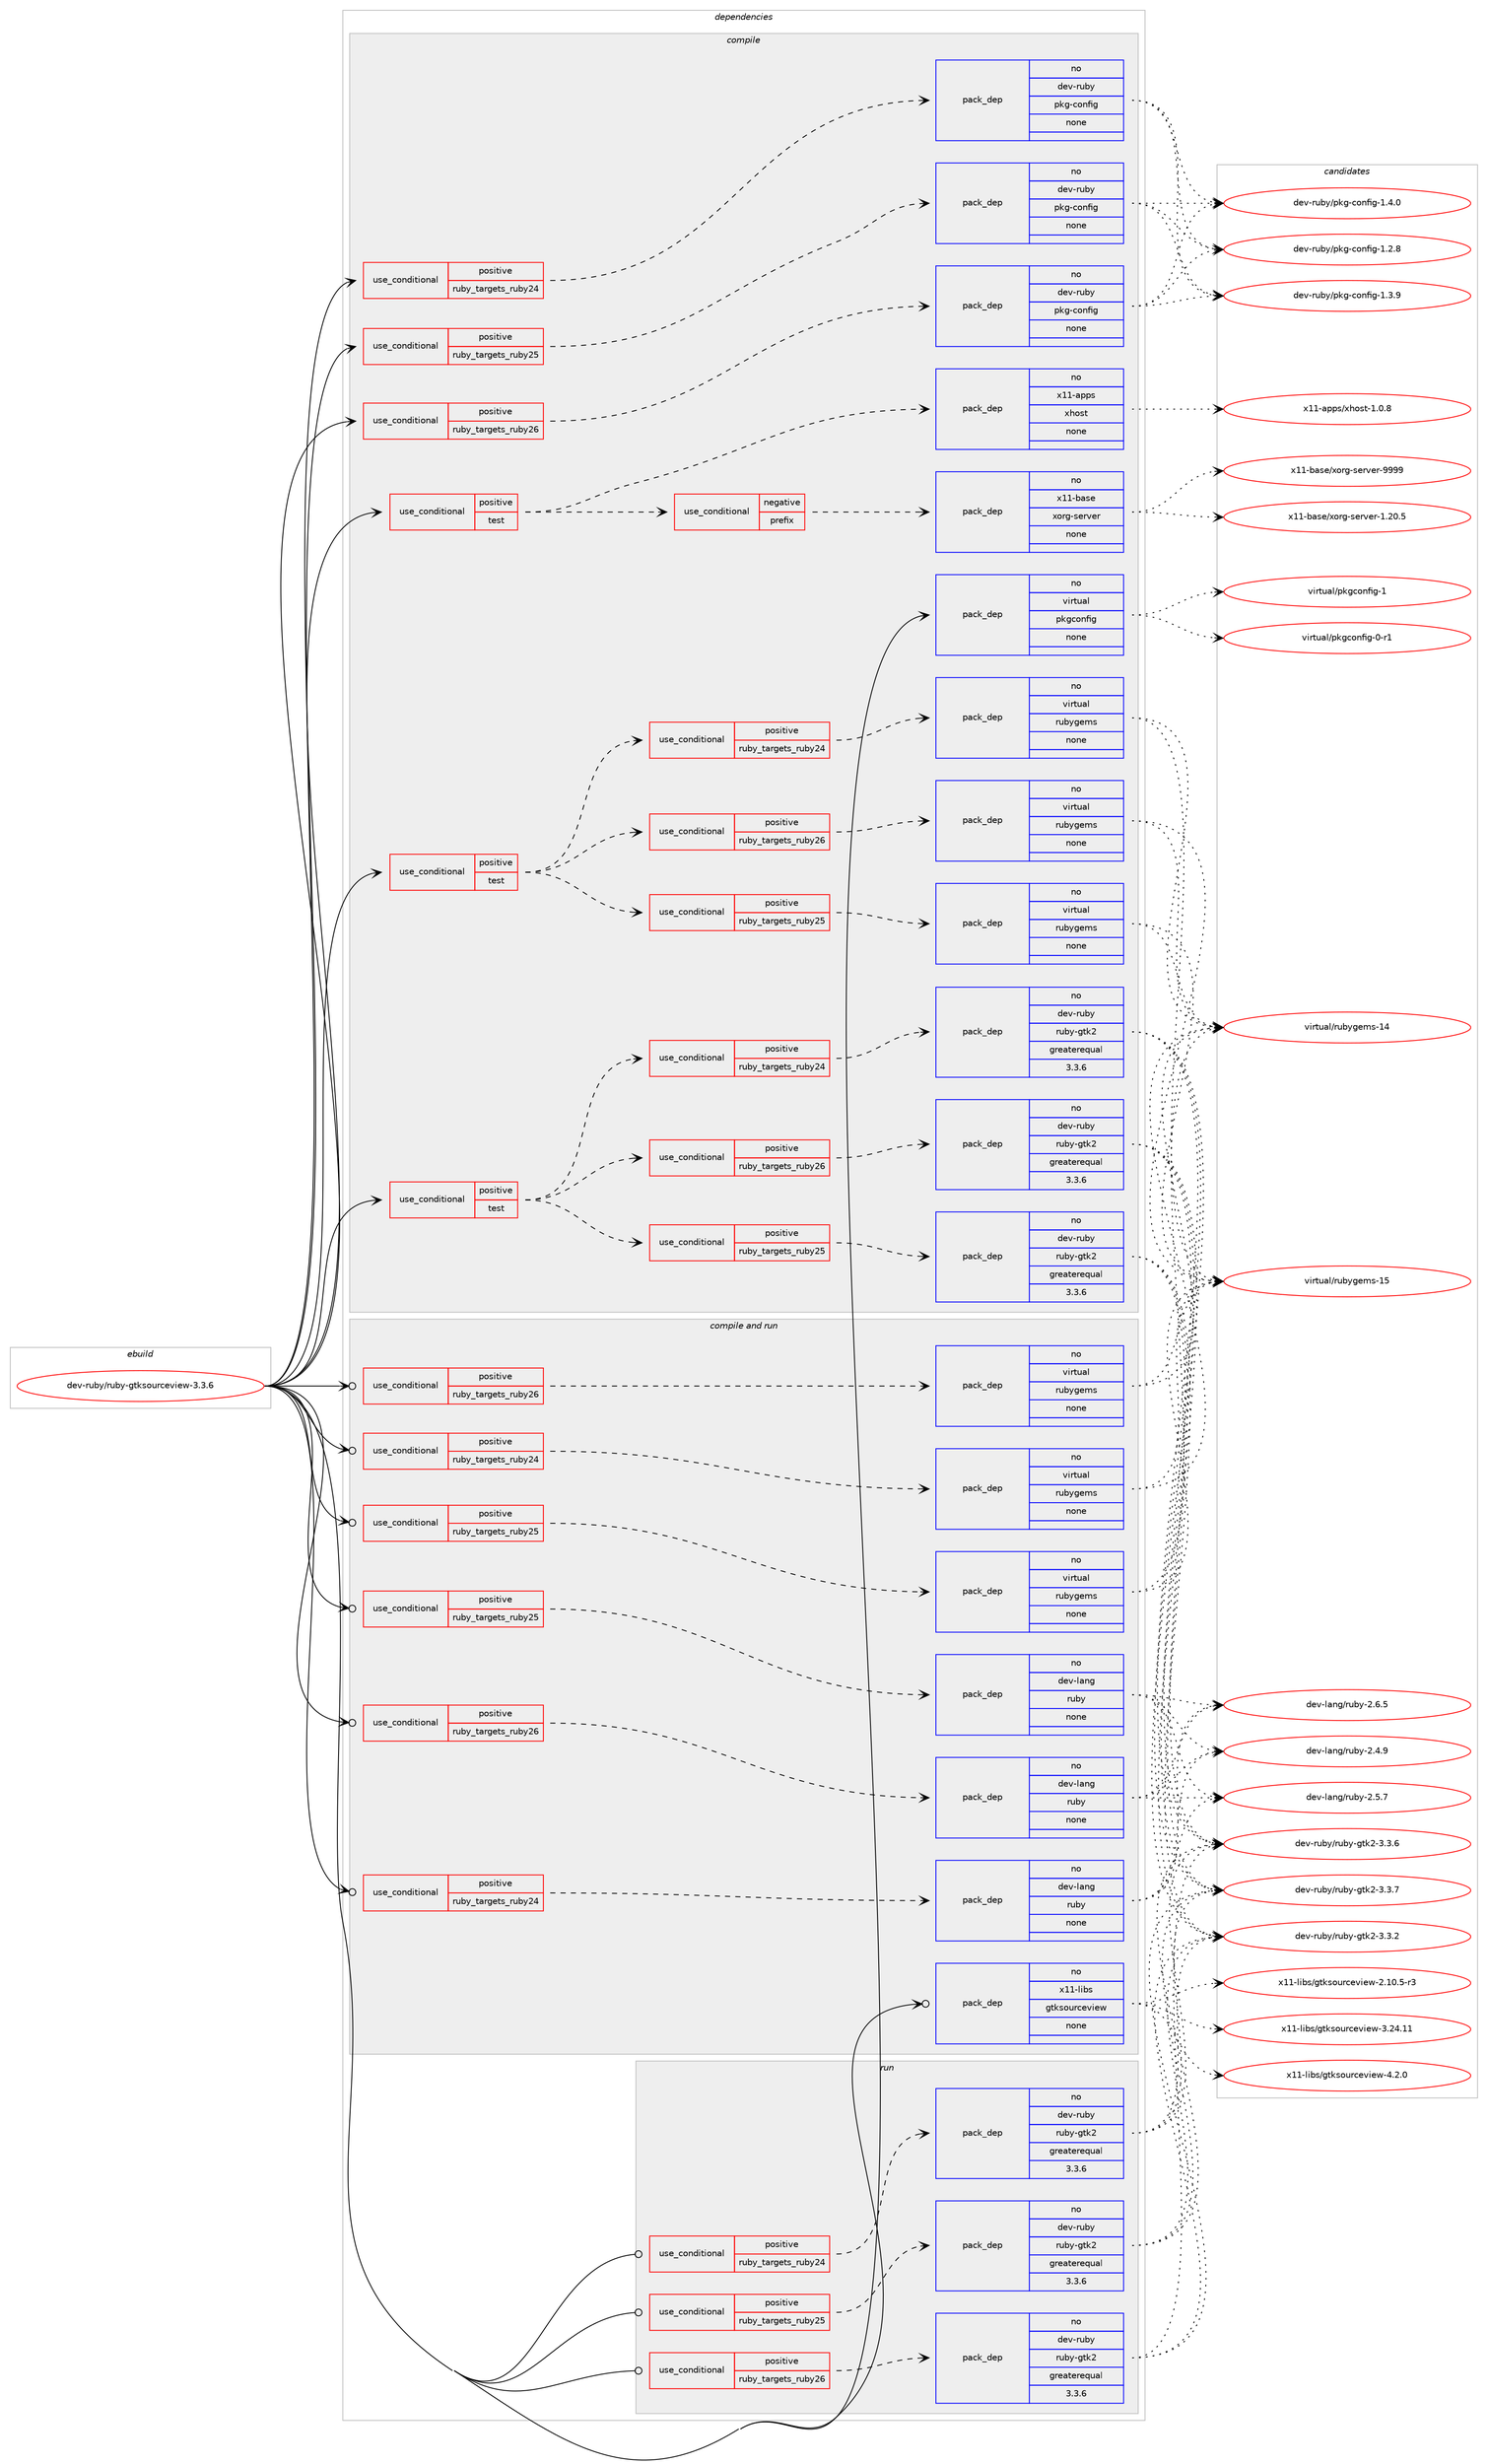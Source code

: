 digraph prolog {

# *************
# Graph options
# *************

newrank=true;
concentrate=true;
compound=true;
graph [rankdir=LR,fontname=Helvetica,fontsize=10,ranksep=1.5];#, ranksep=2.5, nodesep=0.2];
edge  [arrowhead=vee];
node  [fontname=Helvetica,fontsize=10];

# **********
# The ebuild
# **********

subgraph cluster_leftcol {
color=gray;
rank=same;
label=<<i>ebuild</i>>;
id [label="dev-ruby/ruby-gtksourceview-3.3.6", color=red, width=4, href="../dev-ruby/ruby-gtksourceview-3.3.6.svg"];
}

# ****************
# The dependencies
# ****************

subgraph cluster_midcol {
color=gray;
label=<<i>dependencies</i>>;
subgraph cluster_compile {
fillcolor="#eeeeee";
style=filled;
label=<<i>compile</i>>;
subgraph cond175519 {
dependency711649 [label=<<TABLE BORDER="0" CELLBORDER="1" CELLSPACING="0" CELLPADDING="4"><TR><TD ROWSPAN="3" CELLPADDING="10">use_conditional</TD></TR><TR><TD>positive</TD></TR><TR><TD>ruby_targets_ruby24</TD></TR></TABLE>>, shape=none, color=red];
subgraph pack524100 {
dependency711650 [label=<<TABLE BORDER="0" CELLBORDER="1" CELLSPACING="0" CELLPADDING="4" WIDTH="220"><TR><TD ROWSPAN="6" CELLPADDING="30">pack_dep</TD></TR><TR><TD WIDTH="110">no</TD></TR><TR><TD>dev-ruby</TD></TR><TR><TD>pkg-config</TD></TR><TR><TD>none</TD></TR><TR><TD></TD></TR></TABLE>>, shape=none, color=blue];
}
dependency711649:e -> dependency711650:w [weight=20,style="dashed",arrowhead="vee"];
}
id:e -> dependency711649:w [weight=20,style="solid",arrowhead="vee"];
subgraph cond175520 {
dependency711651 [label=<<TABLE BORDER="0" CELLBORDER="1" CELLSPACING="0" CELLPADDING="4"><TR><TD ROWSPAN="3" CELLPADDING="10">use_conditional</TD></TR><TR><TD>positive</TD></TR><TR><TD>ruby_targets_ruby25</TD></TR></TABLE>>, shape=none, color=red];
subgraph pack524101 {
dependency711652 [label=<<TABLE BORDER="0" CELLBORDER="1" CELLSPACING="0" CELLPADDING="4" WIDTH="220"><TR><TD ROWSPAN="6" CELLPADDING="30">pack_dep</TD></TR><TR><TD WIDTH="110">no</TD></TR><TR><TD>dev-ruby</TD></TR><TR><TD>pkg-config</TD></TR><TR><TD>none</TD></TR><TR><TD></TD></TR></TABLE>>, shape=none, color=blue];
}
dependency711651:e -> dependency711652:w [weight=20,style="dashed",arrowhead="vee"];
}
id:e -> dependency711651:w [weight=20,style="solid",arrowhead="vee"];
subgraph cond175521 {
dependency711653 [label=<<TABLE BORDER="0" CELLBORDER="1" CELLSPACING="0" CELLPADDING="4"><TR><TD ROWSPAN="3" CELLPADDING="10">use_conditional</TD></TR><TR><TD>positive</TD></TR><TR><TD>ruby_targets_ruby26</TD></TR></TABLE>>, shape=none, color=red];
subgraph pack524102 {
dependency711654 [label=<<TABLE BORDER="0" CELLBORDER="1" CELLSPACING="0" CELLPADDING="4" WIDTH="220"><TR><TD ROWSPAN="6" CELLPADDING="30">pack_dep</TD></TR><TR><TD WIDTH="110">no</TD></TR><TR><TD>dev-ruby</TD></TR><TR><TD>pkg-config</TD></TR><TR><TD>none</TD></TR><TR><TD></TD></TR></TABLE>>, shape=none, color=blue];
}
dependency711653:e -> dependency711654:w [weight=20,style="dashed",arrowhead="vee"];
}
id:e -> dependency711653:w [weight=20,style="solid",arrowhead="vee"];
subgraph cond175522 {
dependency711655 [label=<<TABLE BORDER="0" CELLBORDER="1" CELLSPACING="0" CELLPADDING="4"><TR><TD ROWSPAN="3" CELLPADDING="10">use_conditional</TD></TR><TR><TD>positive</TD></TR><TR><TD>test</TD></TR></TABLE>>, shape=none, color=red];
subgraph cond175523 {
dependency711656 [label=<<TABLE BORDER="0" CELLBORDER="1" CELLSPACING="0" CELLPADDING="4"><TR><TD ROWSPAN="3" CELLPADDING="10">use_conditional</TD></TR><TR><TD>negative</TD></TR><TR><TD>prefix</TD></TR></TABLE>>, shape=none, color=red];
subgraph pack524103 {
dependency711657 [label=<<TABLE BORDER="0" CELLBORDER="1" CELLSPACING="0" CELLPADDING="4" WIDTH="220"><TR><TD ROWSPAN="6" CELLPADDING="30">pack_dep</TD></TR><TR><TD WIDTH="110">no</TD></TR><TR><TD>x11-base</TD></TR><TR><TD>xorg-server</TD></TR><TR><TD>none</TD></TR><TR><TD></TD></TR></TABLE>>, shape=none, color=blue];
}
dependency711656:e -> dependency711657:w [weight=20,style="dashed",arrowhead="vee"];
}
dependency711655:e -> dependency711656:w [weight=20,style="dashed",arrowhead="vee"];
subgraph pack524104 {
dependency711658 [label=<<TABLE BORDER="0" CELLBORDER="1" CELLSPACING="0" CELLPADDING="4" WIDTH="220"><TR><TD ROWSPAN="6" CELLPADDING="30">pack_dep</TD></TR><TR><TD WIDTH="110">no</TD></TR><TR><TD>x11-apps</TD></TR><TR><TD>xhost</TD></TR><TR><TD>none</TD></TR><TR><TD></TD></TR></TABLE>>, shape=none, color=blue];
}
dependency711655:e -> dependency711658:w [weight=20,style="dashed",arrowhead="vee"];
}
id:e -> dependency711655:w [weight=20,style="solid",arrowhead="vee"];
subgraph cond175524 {
dependency711659 [label=<<TABLE BORDER="0" CELLBORDER="1" CELLSPACING="0" CELLPADDING="4"><TR><TD ROWSPAN="3" CELLPADDING="10">use_conditional</TD></TR><TR><TD>positive</TD></TR><TR><TD>test</TD></TR></TABLE>>, shape=none, color=red];
subgraph cond175525 {
dependency711660 [label=<<TABLE BORDER="0" CELLBORDER="1" CELLSPACING="0" CELLPADDING="4"><TR><TD ROWSPAN="3" CELLPADDING="10">use_conditional</TD></TR><TR><TD>positive</TD></TR><TR><TD>ruby_targets_ruby24</TD></TR></TABLE>>, shape=none, color=red];
subgraph pack524105 {
dependency711661 [label=<<TABLE BORDER="0" CELLBORDER="1" CELLSPACING="0" CELLPADDING="4" WIDTH="220"><TR><TD ROWSPAN="6" CELLPADDING="30">pack_dep</TD></TR><TR><TD WIDTH="110">no</TD></TR><TR><TD>dev-ruby</TD></TR><TR><TD>ruby-gtk2</TD></TR><TR><TD>greaterequal</TD></TR><TR><TD>3.3.6</TD></TR></TABLE>>, shape=none, color=blue];
}
dependency711660:e -> dependency711661:w [weight=20,style="dashed",arrowhead="vee"];
}
dependency711659:e -> dependency711660:w [weight=20,style="dashed",arrowhead="vee"];
subgraph cond175526 {
dependency711662 [label=<<TABLE BORDER="0" CELLBORDER="1" CELLSPACING="0" CELLPADDING="4"><TR><TD ROWSPAN="3" CELLPADDING="10">use_conditional</TD></TR><TR><TD>positive</TD></TR><TR><TD>ruby_targets_ruby25</TD></TR></TABLE>>, shape=none, color=red];
subgraph pack524106 {
dependency711663 [label=<<TABLE BORDER="0" CELLBORDER="1" CELLSPACING="0" CELLPADDING="4" WIDTH="220"><TR><TD ROWSPAN="6" CELLPADDING="30">pack_dep</TD></TR><TR><TD WIDTH="110">no</TD></TR><TR><TD>dev-ruby</TD></TR><TR><TD>ruby-gtk2</TD></TR><TR><TD>greaterequal</TD></TR><TR><TD>3.3.6</TD></TR></TABLE>>, shape=none, color=blue];
}
dependency711662:e -> dependency711663:w [weight=20,style="dashed",arrowhead="vee"];
}
dependency711659:e -> dependency711662:w [weight=20,style="dashed",arrowhead="vee"];
subgraph cond175527 {
dependency711664 [label=<<TABLE BORDER="0" CELLBORDER="1" CELLSPACING="0" CELLPADDING="4"><TR><TD ROWSPAN="3" CELLPADDING="10">use_conditional</TD></TR><TR><TD>positive</TD></TR><TR><TD>ruby_targets_ruby26</TD></TR></TABLE>>, shape=none, color=red];
subgraph pack524107 {
dependency711665 [label=<<TABLE BORDER="0" CELLBORDER="1" CELLSPACING="0" CELLPADDING="4" WIDTH="220"><TR><TD ROWSPAN="6" CELLPADDING="30">pack_dep</TD></TR><TR><TD WIDTH="110">no</TD></TR><TR><TD>dev-ruby</TD></TR><TR><TD>ruby-gtk2</TD></TR><TR><TD>greaterequal</TD></TR><TR><TD>3.3.6</TD></TR></TABLE>>, shape=none, color=blue];
}
dependency711664:e -> dependency711665:w [weight=20,style="dashed",arrowhead="vee"];
}
dependency711659:e -> dependency711664:w [weight=20,style="dashed",arrowhead="vee"];
}
id:e -> dependency711659:w [weight=20,style="solid",arrowhead="vee"];
subgraph cond175528 {
dependency711666 [label=<<TABLE BORDER="0" CELLBORDER="1" CELLSPACING="0" CELLPADDING="4"><TR><TD ROWSPAN="3" CELLPADDING="10">use_conditional</TD></TR><TR><TD>positive</TD></TR><TR><TD>test</TD></TR></TABLE>>, shape=none, color=red];
subgraph cond175529 {
dependency711667 [label=<<TABLE BORDER="0" CELLBORDER="1" CELLSPACING="0" CELLPADDING="4"><TR><TD ROWSPAN="3" CELLPADDING="10">use_conditional</TD></TR><TR><TD>positive</TD></TR><TR><TD>ruby_targets_ruby24</TD></TR></TABLE>>, shape=none, color=red];
subgraph pack524108 {
dependency711668 [label=<<TABLE BORDER="0" CELLBORDER="1" CELLSPACING="0" CELLPADDING="4" WIDTH="220"><TR><TD ROWSPAN="6" CELLPADDING="30">pack_dep</TD></TR><TR><TD WIDTH="110">no</TD></TR><TR><TD>virtual</TD></TR><TR><TD>rubygems</TD></TR><TR><TD>none</TD></TR><TR><TD></TD></TR></TABLE>>, shape=none, color=blue];
}
dependency711667:e -> dependency711668:w [weight=20,style="dashed",arrowhead="vee"];
}
dependency711666:e -> dependency711667:w [weight=20,style="dashed",arrowhead="vee"];
subgraph cond175530 {
dependency711669 [label=<<TABLE BORDER="0" CELLBORDER="1" CELLSPACING="0" CELLPADDING="4"><TR><TD ROWSPAN="3" CELLPADDING="10">use_conditional</TD></TR><TR><TD>positive</TD></TR><TR><TD>ruby_targets_ruby25</TD></TR></TABLE>>, shape=none, color=red];
subgraph pack524109 {
dependency711670 [label=<<TABLE BORDER="0" CELLBORDER="1" CELLSPACING="0" CELLPADDING="4" WIDTH="220"><TR><TD ROWSPAN="6" CELLPADDING="30">pack_dep</TD></TR><TR><TD WIDTH="110">no</TD></TR><TR><TD>virtual</TD></TR><TR><TD>rubygems</TD></TR><TR><TD>none</TD></TR><TR><TD></TD></TR></TABLE>>, shape=none, color=blue];
}
dependency711669:e -> dependency711670:w [weight=20,style="dashed",arrowhead="vee"];
}
dependency711666:e -> dependency711669:w [weight=20,style="dashed",arrowhead="vee"];
subgraph cond175531 {
dependency711671 [label=<<TABLE BORDER="0" CELLBORDER="1" CELLSPACING="0" CELLPADDING="4"><TR><TD ROWSPAN="3" CELLPADDING="10">use_conditional</TD></TR><TR><TD>positive</TD></TR><TR><TD>ruby_targets_ruby26</TD></TR></TABLE>>, shape=none, color=red];
subgraph pack524110 {
dependency711672 [label=<<TABLE BORDER="0" CELLBORDER="1" CELLSPACING="0" CELLPADDING="4" WIDTH="220"><TR><TD ROWSPAN="6" CELLPADDING="30">pack_dep</TD></TR><TR><TD WIDTH="110">no</TD></TR><TR><TD>virtual</TD></TR><TR><TD>rubygems</TD></TR><TR><TD>none</TD></TR><TR><TD></TD></TR></TABLE>>, shape=none, color=blue];
}
dependency711671:e -> dependency711672:w [weight=20,style="dashed",arrowhead="vee"];
}
dependency711666:e -> dependency711671:w [weight=20,style="dashed",arrowhead="vee"];
}
id:e -> dependency711666:w [weight=20,style="solid",arrowhead="vee"];
subgraph pack524111 {
dependency711673 [label=<<TABLE BORDER="0" CELLBORDER="1" CELLSPACING="0" CELLPADDING="4" WIDTH="220"><TR><TD ROWSPAN="6" CELLPADDING="30">pack_dep</TD></TR><TR><TD WIDTH="110">no</TD></TR><TR><TD>virtual</TD></TR><TR><TD>pkgconfig</TD></TR><TR><TD>none</TD></TR><TR><TD></TD></TR></TABLE>>, shape=none, color=blue];
}
id:e -> dependency711673:w [weight=20,style="solid",arrowhead="vee"];
}
subgraph cluster_compileandrun {
fillcolor="#eeeeee";
style=filled;
label=<<i>compile and run</i>>;
subgraph cond175532 {
dependency711674 [label=<<TABLE BORDER="0" CELLBORDER="1" CELLSPACING="0" CELLPADDING="4"><TR><TD ROWSPAN="3" CELLPADDING="10">use_conditional</TD></TR><TR><TD>positive</TD></TR><TR><TD>ruby_targets_ruby24</TD></TR></TABLE>>, shape=none, color=red];
subgraph pack524112 {
dependency711675 [label=<<TABLE BORDER="0" CELLBORDER="1" CELLSPACING="0" CELLPADDING="4" WIDTH="220"><TR><TD ROWSPAN="6" CELLPADDING="30">pack_dep</TD></TR><TR><TD WIDTH="110">no</TD></TR><TR><TD>dev-lang</TD></TR><TR><TD>ruby</TD></TR><TR><TD>none</TD></TR><TR><TD></TD></TR></TABLE>>, shape=none, color=blue];
}
dependency711674:e -> dependency711675:w [weight=20,style="dashed",arrowhead="vee"];
}
id:e -> dependency711674:w [weight=20,style="solid",arrowhead="odotvee"];
subgraph cond175533 {
dependency711676 [label=<<TABLE BORDER="0" CELLBORDER="1" CELLSPACING="0" CELLPADDING="4"><TR><TD ROWSPAN="3" CELLPADDING="10">use_conditional</TD></TR><TR><TD>positive</TD></TR><TR><TD>ruby_targets_ruby24</TD></TR></TABLE>>, shape=none, color=red];
subgraph pack524113 {
dependency711677 [label=<<TABLE BORDER="0" CELLBORDER="1" CELLSPACING="0" CELLPADDING="4" WIDTH="220"><TR><TD ROWSPAN="6" CELLPADDING="30">pack_dep</TD></TR><TR><TD WIDTH="110">no</TD></TR><TR><TD>virtual</TD></TR><TR><TD>rubygems</TD></TR><TR><TD>none</TD></TR><TR><TD></TD></TR></TABLE>>, shape=none, color=blue];
}
dependency711676:e -> dependency711677:w [weight=20,style="dashed",arrowhead="vee"];
}
id:e -> dependency711676:w [weight=20,style="solid",arrowhead="odotvee"];
subgraph cond175534 {
dependency711678 [label=<<TABLE BORDER="0" CELLBORDER="1" CELLSPACING="0" CELLPADDING="4"><TR><TD ROWSPAN="3" CELLPADDING="10">use_conditional</TD></TR><TR><TD>positive</TD></TR><TR><TD>ruby_targets_ruby25</TD></TR></TABLE>>, shape=none, color=red];
subgraph pack524114 {
dependency711679 [label=<<TABLE BORDER="0" CELLBORDER="1" CELLSPACING="0" CELLPADDING="4" WIDTH="220"><TR><TD ROWSPAN="6" CELLPADDING="30">pack_dep</TD></TR><TR><TD WIDTH="110">no</TD></TR><TR><TD>dev-lang</TD></TR><TR><TD>ruby</TD></TR><TR><TD>none</TD></TR><TR><TD></TD></TR></TABLE>>, shape=none, color=blue];
}
dependency711678:e -> dependency711679:w [weight=20,style="dashed",arrowhead="vee"];
}
id:e -> dependency711678:w [weight=20,style="solid",arrowhead="odotvee"];
subgraph cond175535 {
dependency711680 [label=<<TABLE BORDER="0" CELLBORDER="1" CELLSPACING="0" CELLPADDING="4"><TR><TD ROWSPAN="3" CELLPADDING="10">use_conditional</TD></TR><TR><TD>positive</TD></TR><TR><TD>ruby_targets_ruby25</TD></TR></TABLE>>, shape=none, color=red];
subgraph pack524115 {
dependency711681 [label=<<TABLE BORDER="0" CELLBORDER="1" CELLSPACING="0" CELLPADDING="4" WIDTH="220"><TR><TD ROWSPAN="6" CELLPADDING="30">pack_dep</TD></TR><TR><TD WIDTH="110">no</TD></TR><TR><TD>virtual</TD></TR><TR><TD>rubygems</TD></TR><TR><TD>none</TD></TR><TR><TD></TD></TR></TABLE>>, shape=none, color=blue];
}
dependency711680:e -> dependency711681:w [weight=20,style="dashed",arrowhead="vee"];
}
id:e -> dependency711680:w [weight=20,style="solid",arrowhead="odotvee"];
subgraph cond175536 {
dependency711682 [label=<<TABLE BORDER="0" CELLBORDER="1" CELLSPACING="0" CELLPADDING="4"><TR><TD ROWSPAN="3" CELLPADDING="10">use_conditional</TD></TR><TR><TD>positive</TD></TR><TR><TD>ruby_targets_ruby26</TD></TR></TABLE>>, shape=none, color=red];
subgraph pack524116 {
dependency711683 [label=<<TABLE BORDER="0" CELLBORDER="1" CELLSPACING="0" CELLPADDING="4" WIDTH="220"><TR><TD ROWSPAN="6" CELLPADDING="30">pack_dep</TD></TR><TR><TD WIDTH="110">no</TD></TR><TR><TD>dev-lang</TD></TR><TR><TD>ruby</TD></TR><TR><TD>none</TD></TR><TR><TD></TD></TR></TABLE>>, shape=none, color=blue];
}
dependency711682:e -> dependency711683:w [weight=20,style="dashed",arrowhead="vee"];
}
id:e -> dependency711682:w [weight=20,style="solid",arrowhead="odotvee"];
subgraph cond175537 {
dependency711684 [label=<<TABLE BORDER="0" CELLBORDER="1" CELLSPACING="0" CELLPADDING="4"><TR><TD ROWSPAN="3" CELLPADDING="10">use_conditional</TD></TR><TR><TD>positive</TD></TR><TR><TD>ruby_targets_ruby26</TD></TR></TABLE>>, shape=none, color=red];
subgraph pack524117 {
dependency711685 [label=<<TABLE BORDER="0" CELLBORDER="1" CELLSPACING="0" CELLPADDING="4" WIDTH="220"><TR><TD ROWSPAN="6" CELLPADDING="30">pack_dep</TD></TR><TR><TD WIDTH="110">no</TD></TR><TR><TD>virtual</TD></TR><TR><TD>rubygems</TD></TR><TR><TD>none</TD></TR><TR><TD></TD></TR></TABLE>>, shape=none, color=blue];
}
dependency711684:e -> dependency711685:w [weight=20,style="dashed",arrowhead="vee"];
}
id:e -> dependency711684:w [weight=20,style="solid",arrowhead="odotvee"];
subgraph pack524118 {
dependency711686 [label=<<TABLE BORDER="0" CELLBORDER="1" CELLSPACING="0" CELLPADDING="4" WIDTH="220"><TR><TD ROWSPAN="6" CELLPADDING="30">pack_dep</TD></TR><TR><TD WIDTH="110">no</TD></TR><TR><TD>x11-libs</TD></TR><TR><TD>gtksourceview</TD></TR><TR><TD>none</TD></TR><TR><TD></TD></TR></TABLE>>, shape=none, color=blue];
}
id:e -> dependency711686:w [weight=20,style="solid",arrowhead="odotvee"];
}
subgraph cluster_run {
fillcolor="#eeeeee";
style=filled;
label=<<i>run</i>>;
subgraph cond175538 {
dependency711687 [label=<<TABLE BORDER="0" CELLBORDER="1" CELLSPACING="0" CELLPADDING="4"><TR><TD ROWSPAN="3" CELLPADDING="10">use_conditional</TD></TR><TR><TD>positive</TD></TR><TR><TD>ruby_targets_ruby24</TD></TR></TABLE>>, shape=none, color=red];
subgraph pack524119 {
dependency711688 [label=<<TABLE BORDER="0" CELLBORDER="1" CELLSPACING="0" CELLPADDING="4" WIDTH="220"><TR><TD ROWSPAN="6" CELLPADDING="30">pack_dep</TD></TR><TR><TD WIDTH="110">no</TD></TR><TR><TD>dev-ruby</TD></TR><TR><TD>ruby-gtk2</TD></TR><TR><TD>greaterequal</TD></TR><TR><TD>3.3.6</TD></TR></TABLE>>, shape=none, color=blue];
}
dependency711687:e -> dependency711688:w [weight=20,style="dashed",arrowhead="vee"];
}
id:e -> dependency711687:w [weight=20,style="solid",arrowhead="odot"];
subgraph cond175539 {
dependency711689 [label=<<TABLE BORDER="0" CELLBORDER="1" CELLSPACING="0" CELLPADDING="4"><TR><TD ROWSPAN="3" CELLPADDING="10">use_conditional</TD></TR><TR><TD>positive</TD></TR><TR><TD>ruby_targets_ruby25</TD></TR></TABLE>>, shape=none, color=red];
subgraph pack524120 {
dependency711690 [label=<<TABLE BORDER="0" CELLBORDER="1" CELLSPACING="0" CELLPADDING="4" WIDTH="220"><TR><TD ROWSPAN="6" CELLPADDING="30">pack_dep</TD></TR><TR><TD WIDTH="110">no</TD></TR><TR><TD>dev-ruby</TD></TR><TR><TD>ruby-gtk2</TD></TR><TR><TD>greaterequal</TD></TR><TR><TD>3.3.6</TD></TR></TABLE>>, shape=none, color=blue];
}
dependency711689:e -> dependency711690:w [weight=20,style="dashed",arrowhead="vee"];
}
id:e -> dependency711689:w [weight=20,style="solid",arrowhead="odot"];
subgraph cond175540 {
dependency711691 [label=<<TABLE BORDER="0" CELLBORDER="1" CELLSPACING="0" CELLPADDING="4"><TR><TD ROWSPAN="3" CELLPADDING="10">use_conditional</TD></TR><TR><TD>positive</TD></TR><TR><TD>ruby_targets_ruby26</TD></TR></TABLE>>, shape=none, color=red];
subgraph pack524121 {
dependency711692 [label=<<TABLE BORDER="0" CELLBORDER="1" CELLSPACING="0" CELLPADDING="4" WIDTH="220"><TR><TD ROWSPAN="6" CELLPADDING="30">pack_dep</TD></TR><TR><TD WIDTH="110">no</TD></TR><TR><TD>dev-ruby</TD></TR><TR><TD>ruby-gtk2</TD></TR><TR><TD>greaterequal</TD></TR><TR><TD>3.3.6</TD></TR></TABLE>>, shape=none, color=blue];
}
dependency711691:e -> dependency711692:w [weight=20,style="dashed",arrowhead="vee"];
}
id:e -> dependency711691:w [weight=20,style="solid",arrowhead="odot"];
}
}

# **************
# The candidates
# **************

subgraph cluster_choices {
rank=same;
color=gray;
label=<<i>candidates</i>>;

subgraph choice524100 {
color=black;
nodesep=1;
choice1001011184511411798121471121071034599111110102105103454946504656 [label="dev-ruby/pkg-config-1.2.8", color=red, width=4,href="../dev-ruby/pkg-config-1.2.8.svg"];
choice1001011184511411798121471121071034599111110102105103454946514657 [label="dev-ruby/pkg-config-1.3.9", color=red, width=4,href="../dev-ruby/pkg-config-1.3.9.svg"];
choice1001011184511411798121471121071034599111110102105103454946524648 [label="dev-ruby/pkg-config-1.4.0", color=red, width=4,href="../dev-ruby/pkg-config-1.4.0.svg"];
dependency711650:e -> choice1001011184511411798121471121071034599111110102105103454946504656:w [style=dotted,weight="100"];
dependency711650:e -> choice1001011184511411798121471121071034599111110102105103454946514657:w [style=dotted,weight="100"];
dependency711650:e -> choice1001011184511411798121471121071034599111110102105103454946524648:w [style=dotted,weight="100"];
}
subgraph choice524101 {
color=black;
nodesep=1;
choice1001011184511411798121471121071034599111110102105103454946504656 [label="dev-ruby/pkg-config-1.2.8", color=red, width=4,href="../dev-ruby/pkg-config-1.2.8.svg"];
choice1001011184511411798121471121071034599111110102105103454946514657 [label="dev-ruby/pkg-config-1.3.9", color=red, width=4,href="../dev-ruby/pkg-config-1.3.9.svg"];
choice1001011184511411798121471121071034599111110102105103454946524648 [label="dev-ruby/pkg-config-1.4.0", color=red, width=4,href="../dev-ruby/pkg-config-1.4.0.svg"];
dependency711652:e -> choice1001011184511411798121471121071034599111110102105103454946504656:w [style=dotted,weight="100"];
dependency711652:e -> choice1001011184511411798121471121071034599111110102105103454946514657:w [style=dotted,weight="100"];
dependency711652:e -> choice1001011184511411798121471121071034599111110102105103454946524648:w [style=dotted,weight="100"];
}
subgraph choice524102 {
color=black;
nodesep=1;
choice1001011184511411798121471121071034599111110102105103454946504656 [label="dev-ruby/pkg-config-1.2.8", color=red, width=4,href="../dev-ruby/pkg-config-1.2.8.svg"];
choice1001011184511411798121471121071034599111110102105103454946514657 [label="dev-ruby/pkg-config-1.3.9", color=red, width=4,href="../dev-ruby/pkg-config-1.3.9.svg"];
choice1001011184511411798121471121071034599111110102105103454946524648 [label="dev-ruby/pkg-config-1.4.0", color=red, width=4,href="../dev-ruby/pkg-config-1.4.0.svg"];
dependency711654:e -> choice1001011184511411798121471121071034599111110102105103454946504656:w [style=dotted,weight="100"];
dependency711654:e -> choice1001011184511411798121471121071034599111110102105103454946514657:w [style=dotted,weight="100"];
dependency711654:e -> choice1001011184511411798121471121071034599111110102105103454946524648:w [style=dotted,weight="100"];
}
subgraph choice524103 {
color=black;
nodesep=1;
choice1204949459897115101471201111141034511510111411810111445494650484653 [label="x11-base/xorg-server-1.20.5", color=red, width=4,href="../x11-base/xorg-server-1.20.5.svg"];
choice120494945989711510147120111114103451151011141181011144557575757 [label="x11-base/xorg-server-9999", color=red, width=4,href="../x11-base/xorg-server-9999.svg"];
dependency711657:e -> choice1204949459897115101471201111141034511510111411810111445494650484653:w [style=dotted,weight="100"];
dependency711657:e -> choice120494945989711510147120111114103451151011141181011144557575757:w [style=dotted,weight="100"];
}
subgraph choice524104 {
color=black;
nodesep=1;
choice1204949459711211211547120104111115116454946484656 [label="x11-apps/xhost-1.0.8", color=red, width=4,href="../x11-apps/xhost-1.0.8.svg"];
dependency711658:e -> choice1204949459711211211547120104111115116454946484656:w [style=dotted,weight="100"];
}
subgraph choice524105 {
color=black;
nodesep=1;
choice100101118451141179812147114117981214510311610750455146514650 [label="dev-ruby/ruby-gtk2-3.3.2", color=red, width=4,href="../dev-ruby/ruby-gtk2-3.3.2.svg"];
choice100101118451141179812147114117981214510311610750455146514654 [label="dev-ruby/ruby-gtk2-3.3.6", color=red, width=4,href="../dev-ruby/ruby-gtk2-3.3.6.svg"];
choice100101118451141179812147114117981214510311610750455146514655 [label="dev-ruby/ruby-gtk2-3.3.7", color=red, width=4,href="../dev-ruby/ruby-gtk2-3.3.7.svg"];
dependency711661:e -> choice100101118451141179812147114117981214510311610750455146514650:w [style=dotted,weight="100"];
dependency711661:e -> choice100101118451141179812147114117981214510311610750455146514654:w [style=dotted,weight="100"];
dependency711661:e -> choice100101118451141179812147114117981214510311610750455146514655:w [style=dotted,weight="100"];
}
subgraph choice524106 {
color=black;
nodesep=1;
choice100101118451141179812147114117981214510311610750455146514650 [label="dev-ruby/ruby-gtk2-3.3.2", color=red, width=4,href="../dev-ruby/ruby-gtk2-3.3.2.svg"];
choice100101118451141179812147114117981214510311610750455146514654 [label="dev-ruby/ruby-gtk2-3.3.6", color=red, width=4,href="../dev-ruby/ruby-gtk2-3.3.6.svg"];
choice100101118451141179812147114117981214510311610750455146514655 [label="dev-ruby/ruby-gtk2-3.3.7", color=red, width=4,href="../dev-ruby/ruby-gtk2-3.3.7.svg"];
dependency711663:e -> choice100101118451141179812147114117981214510311610750455146514650:w [style=dotted,weight="100"];
dependency711663:e -> choice100101118451141179812147114117981214510311610750455146514654:w [style=dotted,weight="100"];
dependency711663:e -> choice100101118451141179812147114117981214510311610750455146514655:w [style=dotted,weight="100"];
}
subgraph choice524107 {
color=black;
nodesep=1;
choice100101118451141179812147114117981214510311610750455146514650 [label="dev-ruby/ruby-gtk2-3.3.2", color=red, width=4,href="../dev-ruby/ruby-gtk2-3.3.2.svg"];
choice100101118451141179812147114117981214510311610750455146514654 [label="dev-ruby/ruby-gtk2-3.3.6", color=red, width=4,href="../dev-ruby/ruby-gtk2-3.3.6.svg"];
choice100101118451141179812147114117981214510311610750455146514655 [label="dev-ruby/ruby-gtk2-3.3.7", color=red, width=4,href="../dev-ruby/ruby-gtk2-3.3.7.svg"];
dependency711665:e -> choice100101118451141179812147114117981214510311610750455146514650:w [style=dotted,weight="100"];
dependency711665:e -> choice100101118451141179812147114117981214510311610750455146514654:w [style=dotted,weight="100"];
dependency711665:e -> choice100101118451141179812147114117981214510311610750455146514655:w [style=dotted,weight="100"];
}
subgraph choice524108 {
color=black;
nodesep=1;
choice118105114116117971084711411798121103101109115454952 [label="virtual/rubygems-14", color=red, width=4,href="../virtual/rubygems-14.svg"];
choice118105114116117971084711411798121103101109115454953 [label="virtual/rubygems-15", color=red, width=4,href="../virtual/rubygems-15.svg"];
dependency711668:e -> choice118105114116117971084711411798121103101109115454952:w [style=dotted,weight="100"];
dependency711668:e -> choice118105114116117971084711411798121103101109115454953:w [style=dotted,weight="100"];
}
subgraph choice524109 {
color=black;
nodesep=1;
choice118105114116117971084711411798121103101109115454952 [label="virtual/rubygems-14", color=red, width=4,href="../virtual/rubygems-14.svg"];
choice118105114116117971084711411798121103101109115454953 [label="virtual/rubygems-15", color=red, width=4,href="../virtual/rubygems-15.svg"];
dependency711670:e -> choice118105114116117971084711411798121103101109115454952:w [style=dotted,weight="100"];
dependency711670:e -> choice118105114116117971084711411798121103101109115454953:w [style=dotted,weight="100"];
}
subgraph choice524110 {
color=black;
nodesep=1;
choice118105114116117971084711411798121103101109115454952 [label="virtual/rubygems-14", color=red, width=4,href="../virtual/rubygems-14.svg"];
choice118105114116117971084711411798121103101109115454953 [label="virtual/rubygems-15", color=red, width=4,href="../virtual/rubygems-15.svg"];
dependency711672:e -> choice118105114116117971084711411798121103101109115454952:w [style=dotted,weight="100"];
dependency711672:e -> choice118105114116117971084711411798121103101109115454953:w [style=dotted,weight="100"];
}
subgraph choice524111 {
color=black;
nodesep=1;
choice11810511411611797108471121071039911111010210510345484511449 [label="virtual/pkgconfig-0-r1", color=red, width=4,href="../virtual/pkgconfig-0-r1.svg"];
choice1181051141161179710847112107103991111101021051034549 [label="virtual/pkgconfig-1", color=red, width=4,href="../virtual/pkgconfig-1.svg"];
dependency711673:e -> choice11810511411611797108471121071039911111010210510345484511449:w [style=dotted,weight="100"];
dependency711673:e -> choice1181051141161179710847112107103991111101021051034549:w [style=dotted,weight="100"];
}
subgraph choice524112 {
color=black;
nodesep=1;
choice10010111845108971101034711411798121455046524657 [label="dev-lang/ruby-2.4.9", color=red, width=4,href="../dev-lang/ruby-2.4.9.svg"];
choice10010111845108971101034711411798121455046534655 [label="dev-lang/ruby-2.5.7", color=red, width=4,href="../dev-lang/ruby-2.5.7.svg"];
choice10010111845108971101034711411798121455046544653 [label="dev-lang/ruby-2.6.5", color=red, width=4,href="../dev-lang/ruby-2.6.5.svg"];
dependency711675:e -> choice10010111845108971101034711411798121455046524657:w [style=dotted,weight="100"];
dependency711675:e -> choice10010111845108971101034711411798121455046534655:w [style=dotted,weight="100"];
dependency711675:e -> choice10010111845108971101034711411798121455046544653:w [style=dotted,weight="100"];
}
subgraph choice524113 {
color=black;
nodesep=1;
choice118105114116117971084711411798121103101109115454952 [label="virtual/rubygems-14", color=red, width=4,href="../virtual/rubygems-14.svg"];
choice118105114116117971084711411798121103101109115454953 [label="virtual/rubygems-15", color=red, width=4,href="../virtual/rubygems-15.svg"];
dependency711677:e -> choice118105114116117971084711411798121103101109115454952:w [style=dotted,weight="100"];
dependency711677:e -> choice118105114116117971084711411798121103101109115454953:w [style=dotted,weight="100"];
}
subgraph choice524114 {
color=black;
nodesep=1;
choice10010111845108971101034711411798121455046524657 [label="dev-lang/ruby-2.4.9", color=red, width=4,href="../dev-lang/ruby-2.4.9.svg"];
choice10010111845108971101034711411798121455046534655 [label="dev-lang/ruby-2.5.7", color=red, width=4,href="../dev-lang/ruby-2.5.7.svg"];
choice10010111845108971101034711411798121455046544653 [label="dev-lang/ruby-2.6.5", color=red, width=4,href="../dev-lang/ruby-2.6.5.svg"];
dependency711679:e -> choice10010111845108971101034711411798121455046524657:w [style=dotted,weight="100"];
dependency711679:e -> choice10010111845108971101034711411798121455046534655:w [style=dotted,weight="100"];
dependency711679:e -> choice10010111845108971101034711411798121455046544653:w [style=dotted,weight="100"];
}
subgraph choice524115 {
color=black;
nodesep=1;
choice118105114116117971084711411798121103101109115454952 [label="virtual/rubygems-14", color=red, width=4,href="../virtual/rubygems-14.svg"];
choice118105114116117971084711411798121103101109115454953 [label="virtual/rubygems-15", color=red, width=4,href="../virtual/rubygems-15.svg"];
dependency711681:e -> choice118105114116117971084711411798121103101109115454952:w [style=dotted,weight="100"];
dependency711681:e -> choice118105114116117971084711411798121103101109115454953:w [style=dotted,weight="100"];
}
subgraph choice524116 {
color=black;
nodesep=1;
choice10010111845108971101034711411798121455046524657 [label="dev-lang/ruby-2.4.9", color=red, width=4,href="../dev-lang/ruby-2.4.9.svg"];
choice10010111845108971101034711411798121455046534655 [label="dev-lang/ruby-2.5.7", color=red, width=4,href="../dev-lang/ruby-2.5.7.svg"];
choice10010111845108971101034711411798121455046544653 [label="dev-lang/ruby-2.6.5", color=red, width=4,href="../dev-lang/ruby-2.6.5.svg"];
dependency711683:e -> choice10010111845108971101034711411798121455046524657:w [style=dotted,weight="100"];
dependency711683:e -> choice10010111845108971101034711411798121455046534655:w [style=dotted,weight="100"];
dependency711683:e -> choice10010111845108971101034711411798121455046544653:w [style=dotted,weight="100"];
}
subgraph choice524117 {
color=black;
nodesep=1;
choice118105114116117971084711411798121103101109115454952 [label="virtual/rubygems-14", color=red, width=4,href="../virtual/rubygems-14.svg"];
choice118105114116117971084711411798121103101109115454953 [label="virtual/rubygems-15", color=red, width=4,href="../virtual/rubygems-15.svg"];
dependency711685:e -> choice118105114116117971084711411798121103101109115454952:w [style=dotted,weight="100"];
dependency711685:e -> choice118105114116117971084711411798121103101109115454953:w [style=dotted,weight="100"];
}
subgraph choice524118 {
color=black;
nodesep=1;
choice120494945108105981154710311610711511111711499101118105101119455046494846534511451 [label="x11-libs/gtksourceview-2.10.5-r3", color=red, width=4,href="../x11-libs/gtksourceview-2.10.5-r3.svg"];
choice1204949451081059811547103116107115111117114991011181051011194551465052464949 [label="x11-libs/gtksourceview-3.24.11", color=red, width=4,href="../x11-libs/gtksourceview-3.24.11.svg"];
choice120494945108105981154710311610711511111711499101118105101119455246504648 [label="x11-libs/gtksourceview-4.2.0", color=red, width=4,href="../x11-libs/gtksourceview-4.2.0.svg"];
dependency711686:e -> choice120494945108105981154710311610711511111711499101118105101119455046494846534511451:w [style=dotted,weight="100"];
dependency711686:e -> choice1204949451081059811547103116107115111117114991011181051011194551465052464949:w [style=dotted,weight="100"];
dependency711686:e -> choice120494945108105981154710311610711511111711499101118105101119455246504648:w [style=dotted,weight="100"];
}
subgraph choice524119 {
color=black;
nodesep=1;
choice100101118451141179812147114117981214510311610750455146514650 [label="dev-ruby/ruby-gtk2-3.3.2", color=red, width=4,href="../dev-ruby/ruby-gtk2-3.3.2.svg"];
choice100101118451141179812147114117981214510311610750455146514654 [label="dev-ruby/ruby-gtk2-3.3.6", color=red, width=4,href="../dev-ruby/ruby-gtk2-3.3.6.svg"];
choice100101118451141179812147114117981214510311610750455146514655 [label="dev-ruby/ruby-gtk2-3.3.7", color=red, width=4,href="../dev-ruby/ruby-gtk2-3.3.7.svg"];
dependency711688:e -> choice100101118451141179812147114117981214510311610750455146514650:w [style=dotted,weight="100"];
dependency711688:e -> choice100101118451141179812147114117981214510311610750455146514654:w [style=dotted,weight="100"];
dependency711688:e -> choice100101118451141179812147114117981214510311610750455146514655:w [style=dotted,weight="100"];
}
subgraph choice524120 {
color=black;
nodesep=1;
choice100101118451141179812147114117981214510311610750455146514650 [label="dev-ruby/ruby-gtk2-3.3.2", color=red, width=4,href="../dev-ruby/ruby-gtk2-3.3.2.svg"];
choice100101118451141179812147114117981214510311610750455146514654 [label="dev-ruby/ruby-gtk2-3.3.6", color=red, width=4,href="../dev-ruby/ruby-gtk2-3.3.6.svg"];
choice100101118451141179812147114117981214510311610750455146514655 [label="dev-ruby/ruby-gtk2-3.3.7", color=red, width=4,href="../dev-ruby/ruby-gtk2-3.3.7.svg"];
dependency711690:e -> choice100101118451141179812147114117981214510311610750455146514650:w [style=dotted,weight="100"];
dependency711690:e -> choice100101118451141179812147114117981214510311610750455146514654:w [style=dotted,weight="100"];
dependency711690:e -> choice100101118451141179812147114117981214510311610750455146514655:w [style=dotted,weight="100"];
}
subgraph choice524121 {
color=black;
nodesep=1;
choice100101118451141179812147114117981214510311610750455146514650 [label="dev-ruby/ruby-gtk2-3.3.2", color=red, width=4,href="../dev-ruby/ruby-gtk2-3.3.2.svg"];
choice100101118451141179812147114117981214510311610750455146514654 [label="dev-ruby/ruby-gtk2-3.3.6", color=red, width=4,href="../dev-ruby/ruby-gtk2-3.3.6.svg"];
choice100101118451141179812147114117981214510311610750455146514655 [label="dev-ruby/ruby-gtk2-3.3.7", color=red, width=4,href="../dev-ruby/ruby-gtk2-3.3.7.svg"];
dependency711692:e -> choice100101118451141179812147114117981214510311610750455146514650:w [style=dotted,weight="100"];
dependency711692:e -> choice100101118451141179812147114117981214510311610750455146514654:w [style=dotted,weight="100"];
dependency711692:e -> choice100101118451141179812147114117981214510311610750455146514655:w [style=dotted,weight="100"];
}
}

}
